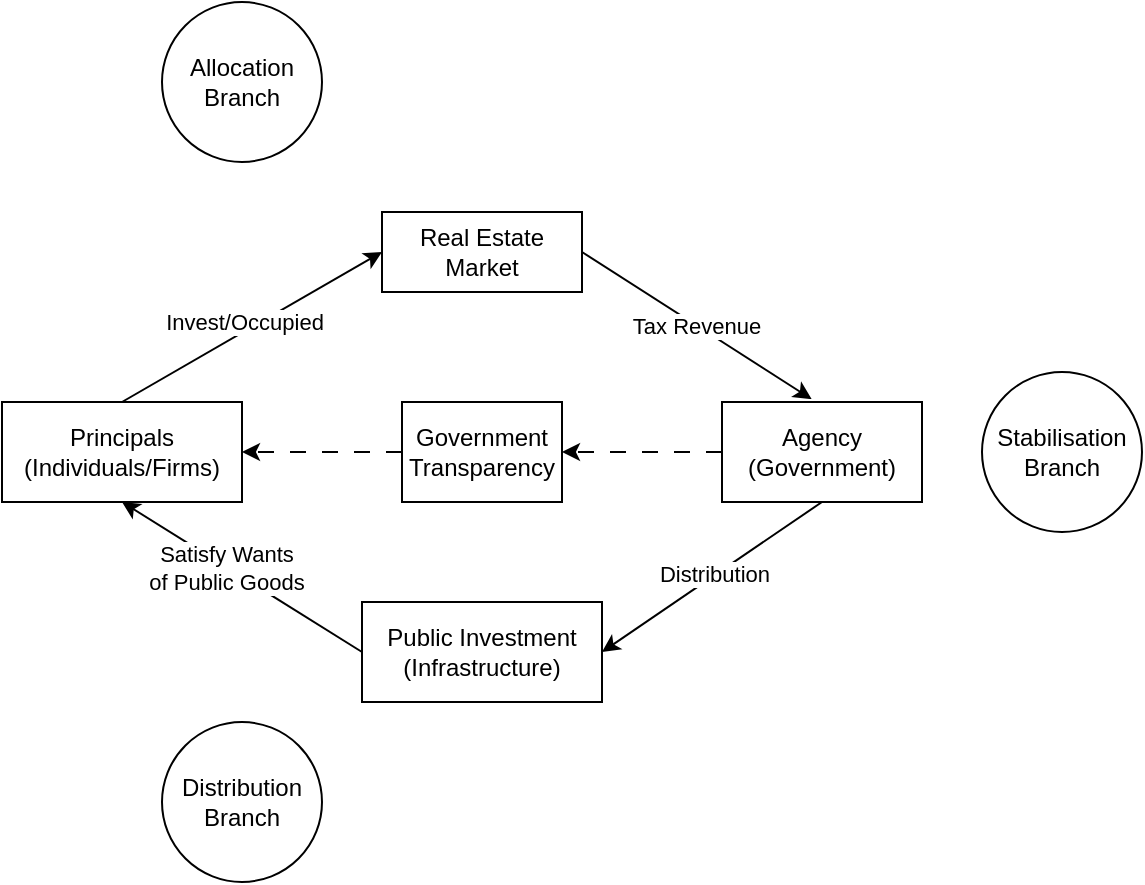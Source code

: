 <mxfile version="27.0.6">
  <diagram name="Page-1" id="2rtDJdgGhrjJzJIKtGFt">
    <mxGraphModel dx="740" dy="480" grid="1" gridSize="10" guides="1" tooltips="1" connect="1" arrows="1" fold="1" page="1" pageScale="1" pageWidth="827" pageHeight="1169" math="0" shadow="0">
      <root>
        <mxCell id="0" />
        <mxCell id="1" parent="0" />
        <mxCell id="v28drKsayPSvYIB4Eljj-1" value="Government Transparency" style="rounded=0;whiteSpace=wrap;html=1;" vertex="1" parent="1">
          <mxGeometry x="360" y="640" width="80" height="50" as="geometry" />
        </mxCell>
        <mxCell id="v28drKsayPSvYIB4Eljj-2" value="Agency&lt;div&gt;(Government)&lt;/div&gt;" style="rounded=0;whiteSpace=wrap;html=1;" vertex="1" parent="1">
          <mxGeometry x="520" y="640" width="100" height="50" as="geometry" />
        </mxCell>
        <mxCell id="v28drKsayPSvYIB4Eljj-3" value="Real Estate Market" style="rounded=0;whiteSpace=wrap;html=1;" vertex="1" parent="1">
          <mxGeometry x="350" y="545" width="100" height="40" as="geometry" />
        </mxCell>
        <mxCell id="v28drKsayPSvYIB4Eljj-5" value="Allocation Branch" style="ellipse;whiteSpace=wrap;html=1;aspect=fixed;" vertex="1" parent="1">
          <mxGeometry x="240" y="440" width="80" height="80" as="geometry" />
        </mxCell>
        <mxCell id="v28drKsayPSvYIB4Eljj-6" value="Distribution Branch" style="ellipse;whiteSpace=wrap;html=1;aspect=fixed;" vertex="1" parent="1">
          <mxGeometry x="240" y="800" width="80" height="80" as="geometry" />
        </mxCell>
        <mxCell id="v28drKsayPSvYIB4Eljj-7" value="Stabilisation Branch" style="ellipse;whiteSpace=wrap;html=1;aspect=fixed;" vertex="1" parent="1">
          <mxGeometry x="650" y="625" width="80" height="80" as="geometry" />
        </mxCell>
        <mxCell id="v28drKsayPSvYIB4Eljj-8" value="&lt;div&gt;Principals&lt;/div&gt;(Individuals/Firms)" style="rounded=0;whiteSpace=wrap;html=1;" vertex="1" parent="1">
          <mxGeometry x="160" y="640" width="120" height="50" as="geometry" />
        </mxCell>
        <mxCell id="v28drKsayPSvYIB4Eljj-9" value="" style="endArrow=classic;html=1;rounded=0;exitX=0;exitY=0.5;exitDx=0;exitDy=0;entryX=1;entryY=0.5;entryDx=0;entryDy=0;dashed=1;dashPattern=8 8;" edge="1" parent="1" source="v28drKsayPSvYIB4Eljj-2" target="v28drKsayPSvYIB4Eljj-1">
          <mxGeometry width="50" height="50" relative="1" as="geometry">
            <mxPoint x="400" y="710" as="sourcePoint" />
            <mxPoint x="450" y="660" as="targetPoint" />
          </mxGeometry>
        </mxCell>
        <mxCell id="v28drKsayPSvYIB4Eljj-10" value="" style="endArrow=classic;html=1;rounded=0;exitX=0;exitY=0.5;exitDx=0;exitDy=0;entryX=1;entryY=0.5;entryDx=0;entryDy=0;dashed=1;dashPattern=8 8;" edge="1" parent="1" source="v28drKsayPSvYIB4Eljj-1" target="v28drKsayPSvYIB4Eljj-8">
          <mxGeometry width="50" height="50" relative="1" as="geometry">
            <mxPoint x="357" y="664.76" as="sourcePoint" />
            <mxPoint x="280" y="664.76" as="targetPoint" />
          </mxGeometry>
        </mxCell>
        <mxCell id="v28drKsayPSvYIB4Eljj-11" value="" style="endArrow=classic;html=1;rounded=0;exitX=0.5;exitY=0;exitDx=0;exitDy=0;entryX=0;entryY=0.5;entryDx=0;entryDy=0;" edge="1" parent="1" source="v28drKsayPSvYIB4Eljj-8" target="v28drKsayPSvYIB4Eljj-3">
          <mxGeometry width="50" height="50" relative="1" as="geometry">
            <mxPoint x="240" y="630" as="sourcePoint" />
            <mxPoint x="290" y="580" as="targetPoint" />
          </mxGeometry>
        </mxCell>
        <mxCell id="v28drKsayPSvYIB4Eljj-13" value="Invest/Occupied" style="edgeLabel;html=1;align=center;verticalAlign=middle;resizable=0;points=[];" vertex="1" connectable="0" parent="v28drKsayPSvYIB4Eljj-11">
          <mxGeometry x="-0.236" y="-1" relative="1" as="geometry">
            <mxPoint x="10" y="-12" as="offset" />
          </mxGeometry>
        </mxCell>
        <mxCell id="v28drKsayPSvYIB4Eljj-12" value="Tax Revenue" style="endArrow=classic;html=1;rounded=0;exitX=1;exitY=0.5;exitDx=0;exitDy=0;entryX=0.448;entryY=-0.029;entryDx=0;entryDy=0;entryPerimeter=0;" edge="1" parent="1" source="v28drKsayPSvYIB4Eljj-3" target="v28drKsayPSvYIB4Eljj-2">
          <mxGeometry width="50" height="50" relative="1" as="geometry">
            <mxPoint x="480" y="630" as="sourcePoint" />
            <mxPoint x="530" y="580" as="targetPoint" />
          </mxGeometry>
        </mxCell>
        <mxCell id="v28drKsayPSvYIB4Eljj-14" value="Public Investment&lt;div&gt;(Infrastructure)&lt;/div&gt;" style="rounded=0;whiteSpace=wrap;html=1;" vertex="1" parent="1">
          <mxGeometry x="340" y="740" width="120" height="50" as="geometry" />
        </mxCell>
        <mxCell id="v28drKsayPSvYIB4Eljj-15" value="" style="endArrow=classic;html=1;rounded=0;exitX=0.5;exitY=1;exitDx=0;exitDy=0;entryX=1;entryY=0.5;entryDx=0;entryDy=0;" edge="1" parent="1" source="v28drKsayPSvYIB4Eljj-2" target="v28drKsayPSvYIB4Eljj-14">
          <mxGeometry width="50" height="50" relative="1" as="geometry">
            <mxPoint x="530" y="780" as="sourcePoint" />
            <mxPoint x="580" y="730" as="targetPoint" />
          </mxGeometry>
        </mxCell>
        <mxCell id="v28drKsayPSvYIB4Eljj-18" value="Distribution" style="edgeLabel;html=1;align=center;verticalAlign=middle;resizable=0;points=[];" vertex="1" connectable="0" parent="v28drKsayPSvYIB4Eljj-15">
          <mxGeometry x="-0.018" y="-1" relative="1" as="geometry">
            <mxPoint as="offset" />
          </mxGeometry>
        </mxCell>
        <mxCell id="v28drKsayPSvYIB4Eljj-16" value="" style="endArrow=classic;html=1;rounded=0;exitX=0;exitY=0.5;exitDx=0;exitDy=0;entryX=0.5;entryY=1;entryDx=0;entryDy=0;" edge="1" parent="1" source="v28drKsayPSvYIB4Eljj-14" target="v28drKsayPSvYIB4Eljj-8">
          <mxGeometry width="50" height="50" relative="1" as="geometry">
            <mxPoint x="280" y="770" as="sourcePoint" />
            <mxPoint x="330" y="720" as="targetPoint" />
          </mxGeometry>
        </mxCell>
        <mxCell id="v28drKsayPSvYIB4Eljj-19" value="Satisfy Wants&lt;div&gt;of Public Goods&lt;/div&gt;" style="edgeLabel;html=1;align=center;verticalAlign=middle;resizable=0;points=[];" vertex="1" connectable="0" parent="v28drKsayPSvYIB4Eljj-16">
          <mxGeometry x="0.141" relative="1" as="geometry">
            <mxPoint as="offset" />
          </mxGeometry>
        </mxCell>
      </root>
    </mxGraphModel>
  </diagram>
</mxfile>

